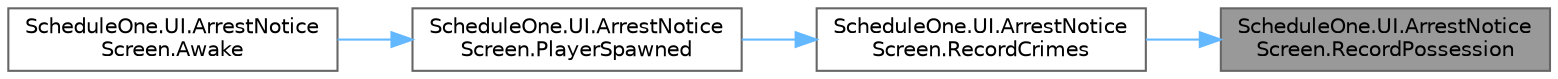 digraph "ScheduleOne.UI.ArrestNoticeScreen.RecordPossession"
{
 // LATEX_PDF_SIZE
  bgcolor="transparent";
  edge [fontname=Helvetica,fontsize=10,labelfontname=Helvetica,labelfontsize=10];
  node [fontname=Helvetica,fontsize=10,shape=box,height=0.2,width=0.4];
  rankdir="RL";
  Node1 [id="Node000001",label="ScheduleOne.UI.ArrestNotice\lScreen.RecordPossession",height=0.2,width=0.4,color="gray40", fillcolor="grey60", style="filled", fontcolor="black",tooltip=" "];
  Node1 -> Node2 [id="edge1_Node000001_Node000002",dir="back",color="steelblue1",style="solid",tooltip=" "];
  Node2 [id="Node000002",label="ScheduleOne.UI.ArrestNotice\lScreen.RecordCrimes",height=0.2,width=0.4,color="grey40", fillcolor="white", style="filled",URL="$class_schedule_one_1_1_u_i_1_1_arrest_notice_screen.html#a058efd7ce18a90e2b9f64c47ae19fe4a",tooltip=" "];
  Node2 -> Node3 [id="edge2_Node000002_Node000003",dir="back",color="steelblue1",style="solid",tooltip=" "];
  Node3 [id="Node000003",label="ScheduleOne.UI.ArrestNotice\lScreen.PlayerSpawned",height=0.2,width=0.4,color="grey40", fillcolor="white", style="filled",URL="$class_schedule_one_1_1_u_i_1_1_arrest_notice_screen.html#a37cd08d289d083bd69256cd126f81f4a",tooltip=" "];
  Node3 -> Node4 [id="edge3_Node000003_Node000004",dir="back",color="steelblue1",style="solid",tooltip=" "];
  Node4 [id="Node000004",label="ScheduleOne.UI.ArrestNotice\lScreen.Awake",height=0.2,width=0.4,color="grey40", fillcolor="white", style="filled",URL="$class_schedule_one_1_1_u_i_1_1_arrest_notice_screen.html#ad3ca7803878049328934a58b46176ba8",tooltip=" "];
}
